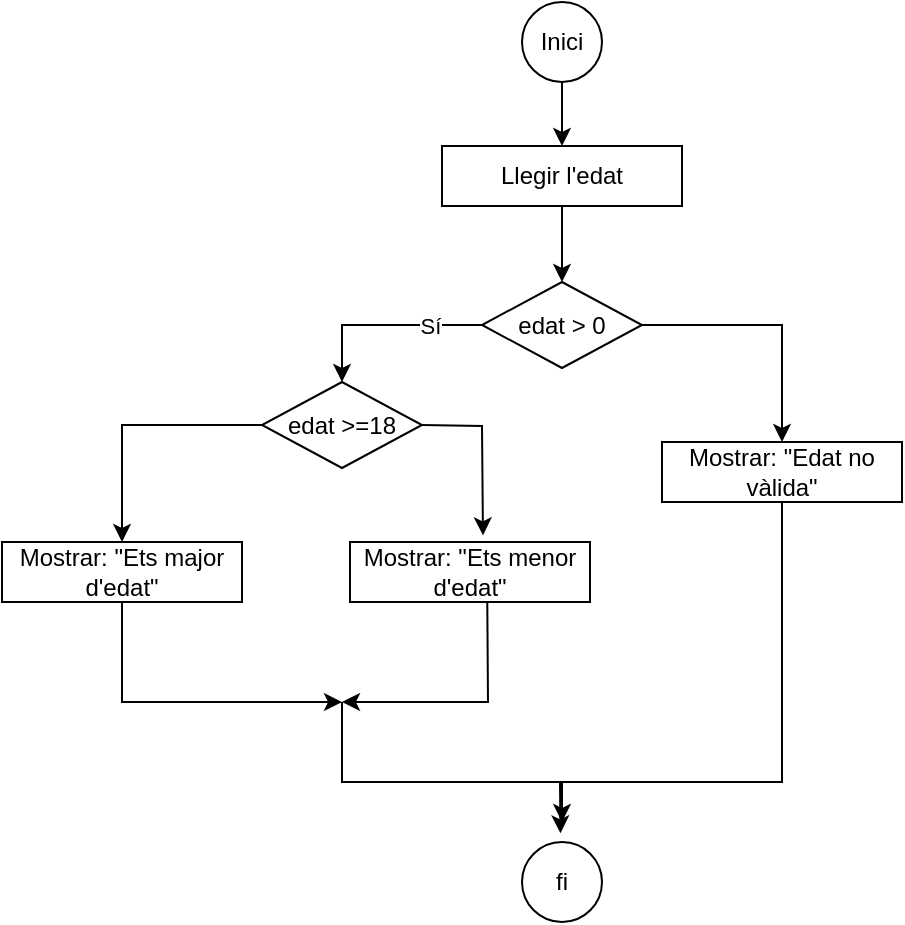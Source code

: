 <mxfile version="21.8.2" type="device">
  <diagram name="Página-1" id="_QKOaySEO_qiB4ECoKQt">
    <mxGraphModel dx="1198" dy="324" grid="1" gridSize="10" guides="1" tooltips="1" connect="1" arrows="1" fold="1" page="1" pageScale="1" pageWidth="827" pageHeight="1169" math="0" shadow="0">
      <root>
        <mxCell id="0" />
        <mxCell id="1" parent="0" />
        <mxCell id="MXznbU7UBzxt8fm9zecM-3" value="" style="edgeStyle=orthogonalEdgeStyle;rounded=0;orthogonalLoop=1;jettySize=auto;html=1;" edge="1" parent="1" source="MXznbU7UBzxt8fm9zecM-1" target="MXznbU7UBzxt8fm9zecM-2">
          <mxGeometry relative="1" as="geometry" />
        </mxCell>
        <mxCell id="MXznbU7UBzxt8fm9zecM-1" value="Inici" style="ellipse;whiteSpace=wrap;html=1;aspect=fixed;" vertex="1" parent="1">
          <mxGeometry x="240" y="10" width="40" height="40" as="geometry" />
        </mxCell>
        <mxCell id="MXznbU7UBzxt8fm9zecM-5" value="" style="edgeStyle=orthogonalEdgeStyle;rounded=0;orthogonalLoop=1;jettySize=auto;html=1;" edge="1" parent="1" source="MXznbU7UBzxt8fm9zecM-2" target="MXznbU7UBzxt8fm9zecM-4">
          <mxGeometry relative="1" as="geometry" />
        </mxCell>
        <mxCell id="MXznbU7UBzxt8fm9zecM-2" value="Llegir l&#39;edat" style="whiteSpace=wrap;html=1;" vertex="1" parent="1">
          <mxGeometry x="200" y="82" width="120" height="30" as="geometry" />
        </mxCell>
        <mxCell id="MXznbU7UBzxt8fm9zecM-7" value="" style="edgeStyle=orthogonalEdgeStyle;rounded=0;orthogonalLoop=1;jettySize=auto;html=1;entryX=0.5;entryY=0;entryDx=0;entryDy=0;" edge="1" parent="1" source="MXznbU7UBzxt8fm9zecM-4" target="MXznbU7UBzxt8fm9zecM-12">
          <mxGeometry relative="1" as="geometry">
            <mxPoint x="150" y="210" as="targetPoint" />
          </mxGeometry>
        </mxCell>
        <mxCell id="MXznbU7UBzxt8fm9zecM-8" value="Sí" style="edgeLabel;html=1;align=center;verticalAlign=middle;resizable=0;points=[];" vertex="1" connectable="0" parent="MXznbU7UBzxt8fm9zecM-7">
          <mxGeometry x="-0.464" relative="1" as="geometry">
            <mxPoint as="offset" />
          </mxGeometry>
        </mxCell>
        <mxCell id="MXznbU7UBzxt8fm9zecM-10" value="" style="edgeStyle=orthogonalEdgeStyle;rounded=0;orthogonalLoop=1;jettySize=auto;html=1;" edge="1" parent="1" source="MXznbU7UBzxt8fm9zecM-4" target="MXznbU7UBzxt8fm9zecM-9">
          <mxGeometry relative="1" as="geometry" />
        </mxCell>
        <mxCell id="MXznbU7UBzxt8fm9zecM-4" value="edat &amp;gt; 0" style="rhombus;whiteSpace=wrap;html=1;" vertex="1" parent="1">
          <mxGeometry x="220" y="150" width="80" height="43" as="geometry" />
        </mxCell>
        <mxCell id="MXznbU7UBzxt8fm9zecM-9" value="Mostrar: &quot;Edat no vàlida&quot;" style="whiteSpace=wrap;html=1;" vertex="1" parent="1">
          <mxGeometry x="310" y="230" width="120" height="30" as="geometry" />
        </mxCell>
        <mxCell id="MXznbU7UBzxt8fm9zecM-11" value="fi" style="ellipse;whiteSpace=wrap;html=1;aspect=fixed;" vertex="1" parent="1">
          <mxGeometry x="240" y="430" width="40" height="40" as="geometry" />
        </mxCell>
        <mxCell id="MXznbU7UBzxt8fm9zecM-14" value="" style="edgeStyle=orthogonalEdgeStyle;rounded=0;orthogonalLoop=1;jettySize=auto;html=1;" edge="1" parent="1" source="MXznbU7UBzxt8fm9zecM-12" target="MXznbU7UBzxt8fm9zecM-13">
          <mxGeometry relative="1" as="geometry" />
        </mxCell>
        <mxCell id="MXznbU7UBzxt8fm9zecM-12" value="edat &amp;gt;=18" style="rhombus;whiteSpace=wrap;html=1;" vertex="1" parent="1">
          <mxGeometry x="110" y="200" width="80" height="43" as="geometry" />
        </mxCell>
        <mxCell id="MXznbU7UBzxt8fm9zecM-13" value="Mostrar: &quot;Ets major d&#39;edat&quot;" style="whiteSpace=wrap;html=1;" vertex="1" parent="1">
          <mxGeometry x="-20" y="280" width="120" height="30" as="geometry" />
        </mxCell>
        <mxCell id="MXznbU7UBzxt8fm9zecM-15" value="Mostrar: &quot;Ets menor d&#39;edat&quot;" style="whiteSpace=wrap;html=1;" vertex="1" parent="1">
          <mxGeometry x="154" y="280" width="120" height="30" as="geometry" />
        </mxCell>
        <mxCell id="MXznbU7UBzxt8fm9zecM-16" value="" style="endArrow=classic;html=1;rounded=0;exitX=1;exitY=0.5;exitDx=0;exitDy=0;entryX=0.554;entryY=-0.11;entryDx=0;entryDy=0;entryPerimeter=0;" edge="1" parent="1" source="MXznbU7UBzxt8fm9zecM-12" target="MXznbU7UBzxt8fm9zecM-15">
          <mxGeometry width="50" height="50" relative="1" as="geometry">
            <mxPoint x="90" y="270" as="sourcePoint" />
            <mxPoint x="140" y="220" as="targetPoint" />
            <Array as="points">
              <mxPoint x="220" y="222" />
            </Array>
          </mxGeometry>
        </mxCell>
        <mxCell id="MXznbU7UBzxt8fm9zecM-17" value="" style="endArrow=classic;html=1;rounded=0;exitX=0.5;exitY=1;exitDx=0;exitDy=0;" edge="1" parent="1" source="MXznbU7UBzxt8fm9zecM-13">
          <mxGeometry width="50" height="50" relative="1" as="geometry">
            <mxPoint x="90" y="270" as="sourcePoint" />
            <mxPoint x="150" y="360" as="targetPoint" />
            <Array as="points">
              <mxPoint x="40" y="360" />
            </Array>
          </mxGeometry>
        </mxCell>
        <mxCell id="MXznbU7UBzxt8fm9zecM-18" value="" style="endArrow=classic;html=1;rounded=0;exitX=0.572;exitY=0.993;exitDx=0;exitDy=0;exitPerimeter=0;" edge="1" parent="1" source="MXznbU7UBzxt8fm9zecM-15">
          <mxGeometry width="50" height="50" relative="1" as="geometry">
            <mxPoint x="90" y="270" as="sourcePoint" />
            <mxPoint x="150" y="360" as="targetPoint" />
            <Array as="points">
              <mxPoint x="223" y="360" />
            </Array>
          </mxGeometry>
        </mxCell>
        <mxCell id="MXznbU7UBzxt8fm9zecM-19" value="" style="endArrow=classic;html=1;rounded=0;exitX=0.5;exitY=1;exitDx=0;exitDy=0;entryX=0.481;entryY=-0.109;entryDx=0;entryDy=0;entryPerimeter=0;" edge="1" parent="1" source="MXznbU7UBzxt8fm9zecM-9" target="MXznbU7UBzxt8fm9zecM-11">
          <mxGeometry width="50" height="50" relative="1" as="geometry">
            <mxPoint x="210" y="350" as="sourcePoint" />
            <mxPoint x="260" y="300" as="targetPoint" />
            <Array as="points">
              <mxPoint x="370" y="400" />
              <mxPoint x="259" y="400" />
            </Array>
          </mxGeometry>
        </mxCell>
        <mxCell id="MXznbU7UBzxt8fm9zecM-20" value="" style="endArrow=classic;html=1;rounded=0;" edge="1" parent="1">
          <mxGeometry width="50" height="50" relative="1" as="geometry">
            <mxPoint x="150" y="360" as="sourcePoint" />
            <mxPoint x="260" y="420" as="targetPoint" />
            <Array as="points">
              <mxPoint x="150" y="400" />
              <mxPoint x="260" y="400" />
            </Array>
          </mxGeometry>
        </mxCell>
      </root>
    </mxGraphModel>
  </diagram>
</mxfile>
